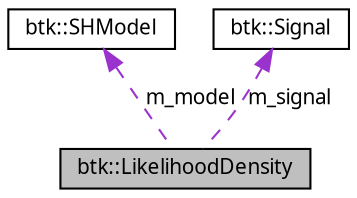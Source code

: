 digraph G
{
  edge [fontname="FreeSans.ttf",fontsize="10",labelfontname="FreeSans.ttf",labelfontsize="10"];
  node [fontname="FreeSans.ttf",fontsize="10",shape=record];
  Node1 [label="btk::LikelihoodDensity",height=0.2,width=0.4,color="black", fillcolor="grey75", style="filled" fontcolor="black"];
  Node2 -> Node1 [dir=back,color="darkorchid3",fontsize="10",style="dashed",label="m_model",fontname="FreeSans.ttf"];
  Node2 [label="btk::SHModel",height=0.2,width=0.4,color="black", fillcolor="white", style="filled",URL="$classbtk_1_1_s_h_model.html",tooltip="Continuous model of diffusion."];
  Node3 -> Node1 [dir=back,color="darkorchid3",fontsize="10",style="dashed",label="m_signal",fontname="FreeSans.ttf"];
  Node3 [label="btk::Signal",height=0.2,width=0.4,color="black", fillcolor="white", style="filled",URL="$classbtk_1_1_signal.html",tooltip="Continuous image representing the diffusion signal."];
}
